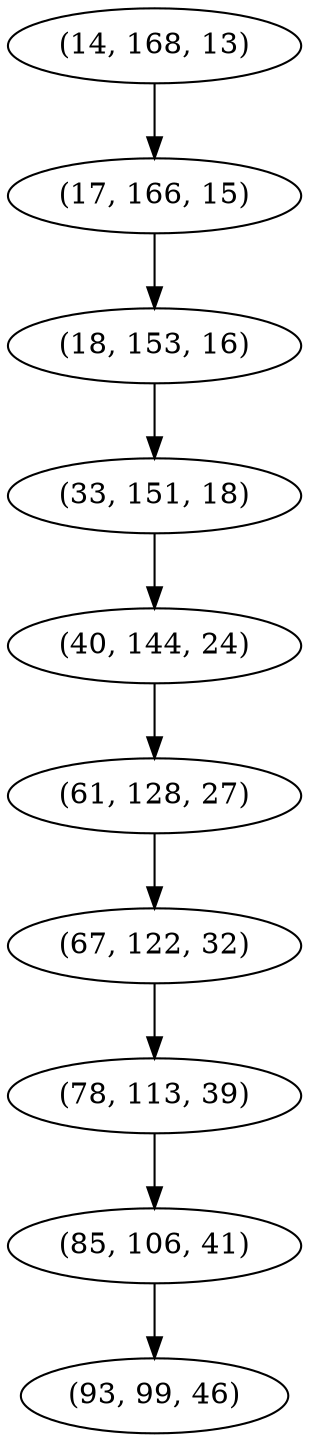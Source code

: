 digraph tree {
    "(14, 168, 13)";
    "(17, 166, 15)";
    "(18, 153, 16)";
    "(33, 151, 18)";
    "(40, 144, 24)";
    "(61, 128, 27)";
    "(67, 122, 32)";
    "(78, 113, 39)";
    "(85, 106, 41)";
    "(93, 99, 46)";
    "(14, 168, 13)" -> "(17, 166, 15)";
    "(17, 166, 15)" -> "(18, 153, 16)";
    "(18, 153, 16)" -> "(33, 151, 18)";
    "(33, 151, 18)" -> "(40, 144, 24)";
    "(40, 144, 24)" -> "(61, 128, 27)";
    "(61, 128, 27)" -> "(67, 122, 32)";
    "(67, 122, 32)" -> "(78, 113, 39)";
    "(78, 113, 39)" -> "(85, 106, 41)";
    "(85, 106, 41)" -> "(93, 99, 46)";
}

